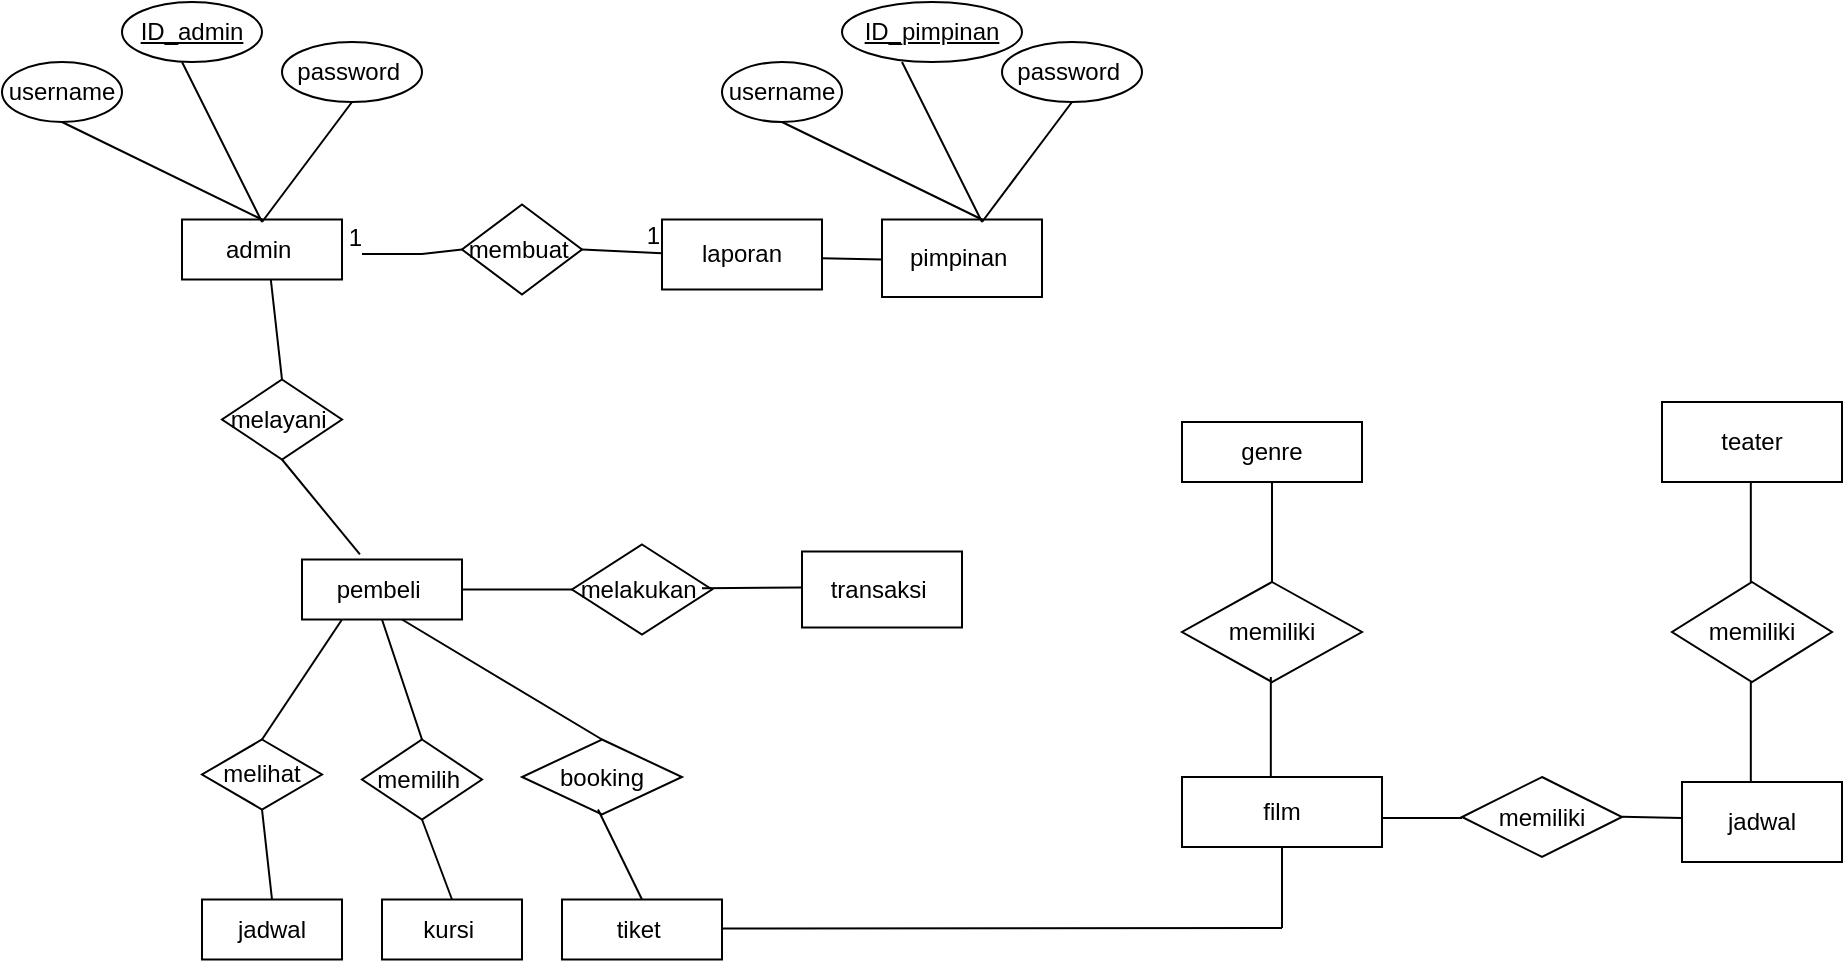 <mxfile version="13.9.9" type="github">
  <diagram id="R2lEEEUBdFMjLlhIrx00" name="Page-1">
    <mxGraphModel dx="1240" dy="643" grid="1" gridSize="10" guides="1" tooltips="1" connect="1" arrows="1" fold="1" page="1" pageScale="1" pageWidth="1100" pageHeight="850" math="0" shadow="0" extFonts="Permanent Marker^https://fonts.googleapis.com/css?family=Permanent+Marker">
      <root>
        <mxCell id="0" />
        <mxCell id="1" parent="0" />
        <mxCell id="bKnxAawVqWIYnzLltWmZ-2" value="admin&amp;nbsp;" style="whiteSpace=wrap;html=1;align=center;" vertex="1" parent="1">
          <mxGeometry x="140" y="128.75" width="80" height="30" as="geometry" />
        </mxCell>
        <mxCell id="bKnxAawVqWIYnzLltWmZ-3" value="membuat&amp;nbsp;" style="shape=rhombus;perimeter=rhombusPerimeter;whiteSpace=wrap;html=1;align=center;" vertex="1" parent="1">
          <mxGeometry x="280" y="121.25" width="60" height="45" as="geometry" />
        </mxCell>
        <mxCell id="bKnxAawVqWIYnzLltWmZ-5" value="laporan" style="whiteSpace=wrap;html=1;align=center;" vertex="1" parent="1">
          <mxGeometry x="380" y="128.75" width="80" height="35" as="geometry" />
        </mxCell>
        <mxCell id="bKnxAawVqWIYnzLltWmZ-7" value="pimpinan&amp;nbsp;" style="whiteSpace=wrap;html=1;align=center;" vertex="1" parent="1">
          <mxGeometry x="490" y="128.75" width="80" height="38.75" as="geometry" />
        </mxCell>
        <mxCell id="bKnxAawVqWIYnzLltWmZ-12" value="" style="endArrow=none;html=1;rounded=0;exitX=0;exitY=0.5;exitDx=0;exitDy=0;" edge="1" parent="1" source="bKnxAawVqWIYnzLltWmZ-3">
          <mxGeometry relative="1" as="geometry">
            <mxPoint x="275" y="145.75" as="sourcePoint" />
            <mxPoint x="230" y="146" as="targetPoint" />
            <Array as="points">
              <mxPoint x="260" y="146" />
            </Array>
          </mxGeometry>
        </mxCell>
        <mxCell id="bKnxAawVqWIYnzLltWmZ-13" value="1" style="resizable=0;html=1;align=right;verticalAlign=bottom;" connectable="0" vertex="1" parent="bKnxAawVqWIYnzLltWmZ-12">
          <mxGeometry x="1" relative="1" as="geometry" />
        </mxCell>
        <mxCell id="bKnxAawVqWIYnzLltWmZ-39" value="" style="endArrow=none;html=1;rounded=0;exitX=1;exitY=0.5;exitDx=0;exitDy=0;" edge="1" parent="1" source="bKnxAawVqWIYnzLltWmZ-3">
          <mxGeometry relative="1" as="geometry">
            <mxPoint x="350" y="145.75" as="sourcePoint" />
            <mxPoint x="380" y="145.66" as="targetPoint" />
          </mxGeometry>
        </mxCell>
        <mxCell id="bKnxAawVqWIYnzLltWmZ-40" value="1" style="resizable=0;html=1;align=right;verticalAlign=bottom;" connectable="0" vertex="1" parent="bKnxAawVqWIYnzLltWmZ-39">
          <mxGeometry x="1" relative="1" as="geometry" />
        </mxCell>
        <mxCell id="bKnxAawVqWIYnzLltWmZ-41" value="" style="endArrow=none;html=1;rounded=0;entryX=0;entryY=0.5;entryDx=0;entryDy=0;" edge="1" parent="1">
          <mxGeometry relative="1" as="geometry">
            <mxPoint x="460" y="148.16" as="sourcePoint" />
            <mxPoint x="490.0" y="148.75" as="targetPoint" />
          </mxGeometry>
        </mxCell>
        <mxCell id="bKnxAawVqWIYnzLltWmZ-44" value="melayani&amp;nbsp;" style="shape=rhombus;perimeter=rhombusPerimeter;whiteSpace=wrap;html=1;align=center;" vertex="1" parent="1">
          <mxGeometry x="160" y="208.75" width="60" height="40" as="geometry" />
        </mxCell>
        <mxCell id="bKnxAawVqWIYnzLltWmZ-45" value="pembeli&amp;nbsp;" style="whiteSpace=wrap;html=1;align=center;" vertex="1" parent="1">
          <mxGeometry x="200" y="298.75" width="80" height="30" as="geometry" />
        </mxCell>
        <mxCell id="bKnxAawVqWIYnzLltWmZ-46" value="melakukan&amp;nbsp;" style="shape=rhombus;perimeter=rhombusPerimeter;whiteSpace=wrap;html=1;align=center;" vertex="1" parent="1">
          <mxGeometry x="335" y="291.25" width="70" height="45" as="geometry" />
        </mxCell>
        <mxCell id="bKnxAawVqWIYnzLltWmZ-47" value="transaksi&amp;nbsp;" style="whiteSpace=wrap;html=1;align=center;" vertex="1" parent="1">
          <mxGeometry x="450" y="294.75" width="80" height="38" as="geometry" />
        </mxCell>
        <mxCell id="bKnxAawVqWIYnzLltWmZ-48" value="melihat" style="shape=rhombus;perimeter=rhombusPerimeter;whiteSpace=wrap;html=1;align=center;" vertex="1" parent="1">
          <mxGeometry x="150" y="388.75" width="60" height="35" as="geometry" />
        </mxCell>
        <mxCell id="bKnxAawVqWIYnzLltWmZ-49" value="memilih&amp;nbsp;" style="shape=rhombus;perimeter=rhombusPerimeter;whiteSpace=wrap;html=1;align=center;" vertex="1" parent="1">
          <mxGeometry x="230" y="388.75" width="60" height="40" as="geometry" />
        </mxCell>
        <mxCell id="bKnxAawVqWIYnzLltWmZ-50" value="booking" style="shape=rhombus;perimeter=rhombusPerimeter;whiteSpace=wrap;html=1;align=center;" vertex="1" parent="1">
          <mxGeometry x="310" y="388.75" width="80" height="37.5" as="geometry" />
        </mxCell>
        <mxCell id="bKnxAawVqWIYnzLltWmZ-52" value="jadwal" style="whiteSpace=wrap;html=1;align=center;" vertex="1" parent="1">
          <mxGeometry x="150" y="468.75" width="70" height="30" as="geometry" />
        </mxCell>
        <mxCell id="bKnxAawVqWIYnzLltWmZ-53" value="kursi&amp;nbsp;" style="whiteSpace=wrap;html=1;align=center;" vertex="1" parent="1">
          <mxGeometry x="240" y="468.75" width="70" height="30" as="geometry" />
        </mxCell>
        <mxCell id="bKnxAawVqWIYnzLltWmZ-54" value="tiket&amp;nbsp;" style="whiteSpace=wrap;html=1;align=center;" vertex="1" parent="1">
          <mxGeometry x="330" y="468.75" width="80" height="30" as="geometry" />
        </mxCell>
        <mxCell id="bKnxAawVqWIYnzLltWmZ-55" value="genre" style="whiteSpace=wrap;html=1;align=center;" vertex="1" parent="1">
          <mxGeometry x="640" y="230" width="90" height="30" as="geometry" />
        </mxCell>
        <mxCell id="bKnxAawVqWIYnzLltWmZ-56" value="teater" style="whiteSpace=wrap;html=1;align=center;" vertex="1" parent="1">
          <mxGeometry x="880" y="220" width="90" height="40" as="geometry" />
        </mxCell>
        <mxCell id="bKnxAawVqWIYnzLltWmZ-57" value="memiliki" style="shape=rhombus;perimeter=rhombusPerimeter;whiteSpace=wrap;html=1;align=center;" vertex="1" parent="1">
          <mxGeometry x="640" y="310" width="90" height="50" as="geometry" />
        </mxCell>
        <mxCell id="bKnxAawVqWIYnzLltWmZ-58" value="memiliki" style="shape=rhombus;perimeter=rhombusPerimeter;whiteSpace=wrap;html=1;align=center;" vertex="1" parent="1">
          <mxGeometry x="885" y="310" width="80" height="50" as="geometry" />
        </mxCell>
        <mxCell id="bKnxAawVqWIYnzLltWmZ-59" value="film" style="whiteSpace=wrap;html=1;align=center;" vertex="1" parent="1">
          <mxGeometry x="640" y="407.5" width="100" height="35" as="geometry" />
        </mxCell>
        <mxCell id="bKnxAawVqWIYnzLltWmZ-60" value="memiliki" style="shape=rhombus;perimeter=rhombusPerimeter;whiteSpace=wrap;html=1;align=center;" vertex="1" parent="1">
          <mxGeometry x="780" y="407.5" width="80" height="40" as="geometry" />
        </mxCell>
        <mxCell id="bKnxAawVqWIYnzLltWmZ-61" value="jadwal" style="whiteSpace=wrap;html=1;align=center;" vertex="1" parent="1">
          <mxGeometry x="890" y="410" width="80" height="40" as="geometry" />
        </mxCell>
        <mxCell id="bKnxAawVqWIYnzLltWmZ-63" value="" style="endArrow=none;html=1;rounded=0;entryX=0.5;entryY=0;entryDx=0;entryDy=0;" edge="1" parent="1" target="bKnxAawVqWIYnzLltWmZ-44">
          <mxGeometry relative="1" as="geometry">
            <mxPoint x="184.41" y="158.75" as="sourcePoint" />
            <mxPoint x="184.41" y="198.75" as="targetPoint" />
          </mxGeometry>
        </mxCell>
        <mxCell id="bKnxAawVqWIYnzLltWmZ-64" value="" style="endArrow=none;html=1;rounded=0;entryX=0.362;entryY=-0.084;entryDx=0;entryDy=0;entryPerimeter=0;" edge="1" parent="1" target="bKnxAawVqWIYnzLltWmZ-45">
          <mxGeometry relative="1" as="geometry">
            <mxPoint x="190" y="248.75" as="sourcePoint" />
            <mxPoint x="350" y="248.75" as="targetPoint" />
          </mxGeometry>
        </mxCell>
        <mxCell id="bKnxAawVqWIYnzLltWmZ-67" value="" style="endArrow=none;html=1;rounded=0;entryX=0;entryY=0.5;entryDx=0;entryDy=0;" edge="1" parent="1" source="bKnxAawVqWIYnzLltWmZ-45" target="bKnxAawVqWIYnzLltWmZ-46">
          <mxGeometry relative="1" as="geometry">
            <mxPoint x="280" y="313.75" as="sourcePoint" />
            <mxPoint x="440" y="313.75" as="targetPoint" />
          </mxGeometry>
        </mxCell>
        <mxCell id="bKnxAawVqWIYnzLltWmZ-68" value="" style="endArrow=none;html=1;rounded=0;" edge="1" parent="1">
          <mxGeometry relative="1" as="geometry">
            <mxPoint x="400" y="313.16" as="sourcePoint" />
            <mxPoint x="450" y="312.75" as="targetPoint" />
          </mxGeometry>
        </mxCell>
        <mxCell id="bKnxAawVqWIYnzLltWmZ-69" value="" style="endArrow=none;html=1;rounded=0;entryX=0.5;entryY=0;entryDx=0;entryDy=0;" edge="1" parent="1" target="bKnxAawVqWIYnzLltWmZ-48">
          <mxGeometry relative="1" as="geometry">
            <mxPoint x="220" y="328.75" as="sourcePoint" />
            <mxPoint x="380" y="328.75" as="targetPoint" />
            <Array as="points" />
          </mxGeometry>
        </mxCell>
        <mxCell id="bKnxAawVqWIYnzLltWmZ-70" value="" style="endArrow=none;html=1;rounded=0;exitX=0.5;exitY=1;exitDx=0;exitDy=0;entryX=0.5;entryY=0;entryDx=0;entryDy=0;" edge="1" parent="1" source="bKnxAawVqWIYnzLltWmZ-45" target="bKnxAawVqWIYnzLltWmZ-49">
          <mxGeometry relative="1" as="geometry">
            <mxPoint x="240" y="348.75" as="sourcePoint" />
            <mxPoint x="400" y="348.75" as="targetPoint" />
          </mxGeometry>
        </mxCell>
        <mxCell id="bKnxAawVqWIYnzLltWmZ-71" value="" style="endArrow=none;html=1;rounded=0;entryX=0.5;entryY=0;entryDx=0;entryDy=0;" edge="1" parent="1" target="bKnxAawVqWIYnzLltWmZ-50">
          <mxGeometry relative="1" as="geometry">
            <mxPoint x="250" y="328.75" as="sourcePoint" />
            <mxPoint x="410" y="328.75" as="targetPoint" />
          </mxGeometry>
        </mxCell>
        <mxCell id="bKnxAawVqWIYnzLltWmZ-72" value="" style="endArrow=none;html=1;rounded=0;entryX=0.5;entryY=0;entryDx=0;entryDy=0;" edge="1" parent="1" target="bKnxAawVqWIYnzLltWmZ-52">
          <mxGeometry relative="1" as="geometry">
            <mxPoint x="180" y="423.75" as="sourcePoint" />
            <mxPoint x="340" y="423.75" as="targetPoint" />
          </mxGeometry>
        </mxCell>
        <mxCell id="bKnxAawVqWIYnzLltWmZ-73" value="" style="endArrow=none;html=1;rounded=0;entryX=0.5;entryY=0;entryDx=0;entryDy=0;" edge="1" parent="1" target="bKnxAawVqWIYnzLltWmZ-53">
          <mxGeometry relative="1" as="geometry">
            <mxPoint x="260" y="428.75" as="sourcePoint" />
            <mxPoint x="420" y="428.75" as="targetPoint" />
          </mxGeometry>
        </mxCell>
        <mxCell id="bKnxAawVqWIYnzLltWmZ-78" value="" style="endArrow=none;html=1;rounded=0;entryX=0.5;entryY=0;entryDx=0;entryDy=0;" edge="1" parent="1" target="bKnxAawVqWIYnzLltWmZ-54">
          <mxGeometry relative="1" as="geometry">
            <mxPoint x="348" y="423.75" as="sourcePoint" />
            <mxPoint x="368" y="458.75" as="targetPoint" />
          </mxGeometry>
        </mxCell>
        <mxCell id="bKnxAawVqWIYnzLltWmZ-79" value="" style="endArrow=none;html=1;rounded=0;entryX=0.5;entryY=0;entryDx=0;entryDy=0;exitX=0.5;exitY=1;exitDx=0;exitDy=0;" edge="1" parent="1" source="bKnxAawVqWIYnzLltWmZ-55" target="bKnxAawVqWIYnzLltWmZ-57">
          <mxGeometry relative="1" as="geometry">
            <mxPoint x="640" y="260" as="sourcePoint" />
            <mxPoint x="680" y="300" as="targetPoint" />
          </mxGeometry>
        </mxCell>
        <mxCell id="bKnxAawVqWIYnzLltWmZ-80" value="" style="endArrow=none;html=1;rounded=0;entryX=0.5;entryY=0;entryDx=0;entryDy=0;exitX=0.5;exitY=1;exitDx=0;exitDy=0;" edge="1" parent="1">
          <mxGeometry relative="1" as="geometry">
            <mxPoint x="684.41" y="357.5" as="sourcePoint" />
            <mxPoint x="684.41" y="407.5" as="targetPoint" />
          </mxGeometry>
        </mxCell>
        <mxCell id="bKnxAawVqWIYnzLltWmZ-81" value="" style="endArrow=none;html=1;rounded=0;" edge="1" parent="1">
          <mxGeometry relative="1" as="geometry">
            <mxPoint x="740" y="428" as="sourcePoint" />
            <mxPoint x="780" y="428" as="targetPoint" />
          </mxGeometry>
        </mxCell>
        <mxCell id="bKnxAawVqWIYnzLltWmZ-82" value="" style="endArrow=none;html=1;rounded=0;entryX=0;entryY=0.5;entryDx=0;entryDy=0;" edge="1" parent="1">
          <mxGeometry relative="1" as="geometry">
            <mxPoint x="860" y="427.41" as="sourcePoint" />
            <mxPoint x="890" y="428" as="targetPoint" />
          </mxGeometry>
        </mxCell>
        <mxCell id="bKnxAawVqWIYnzLltWmZ-83" value="" style="endArrow=none;html=1;rounded=0;entryX=0.5;entryY=0;entryDx=0;entryDy=0;exitX=0.5;exitY=1;exitDx=0;exitDy=0;" edge="1" parent="1">
          <mxGeometry relative="1" as="geometry">
            <mxPoint x="924.41" y="260" as="sourcePoint" />
            <mxPoint x="924.41" y="310" as="targetPoint" />
          </mxGeometry>
        </mxCell>
        <mxCell id="bKnxAawVqWIYnzLltWmZ-84" value="" style="endArrow=none;html=1;rounded=0;entryX=0.5;entryY=0;entryDx=0;entryDy=0;exitX=0.5;exitY=1;exitDx=0;exitDy=0;" edge="1" parent="1">
          <mxGeometry relative="1" as="geometry">
            <mxPoint x="924.41" y="360" as="sourcePoint" />
            <mxPoint x="924.41" y="410" as="targetPoint" />
          </mxGeometry>
        </mxCell>
        <mxCell id="bKnxAawVqWIYnzLltWmZ-89" value="" style="endArrow=none;html=1;rounded=0;" edge="1" parent="1">
          <mxGeometry relative="1" as="geometry">
            <mxPoint x="410" y="483.25" as="sourcePoint" />
            <mxPoint x="690" y="483" as="targetPoint" />
          </mxGeometry>
        </mxCell>
        <mxCell id="bKnxAawVqWIYnzLltWmZ-90" value="" style="endArrow=none;html=1;rounded=0;" edge="1" parent="1">
          <mxGeometry relative="1" as="geometry">
            <mxPoint x="690" y="483" as="sourcePoint" />
            <mxPoint x="690" y="443" as="targetPoint" />
          </mxGeometry>
        </mxCell>
        <mxCell id="bKnxAawVqWIYnzLltWmZ-91" value="ID_admin" style="ellipse;whiteSpace=wrap;html=1;align=center;fontStyle=4;" vertex="1" parent="1">
          <mxGeometry x="110" y="20" width="70" height="30" as="geometry" />
        </mxCell>
        <mxCell id="bKnxAawVqWIYnzLltWmZ-92" value="username" style="ellipse;whiteSpace=wrap;html=1;align=center;" vertex="1" parent="1">
          <mxGeometry x="50" y="50" width="60" height="30" as="geometry" />
        </mxCell>
        <mxCell id="bKnxAawVqWIYnzLltWmZ-93" value="password&amp;nbsp;" style="ellipse;whiteSpace=wrap;html=1;align=center;" vertex="1" parent="1">
          <mxGeometry x="190" y="40" width="70" height="30" as="geometry" />
        </mxCell>
        <mxCell id="bKnxAawVqWIYnzLltWmZ-94" value="" style="endArrow=none;html=1;rounded=0;" edge="1" parent="1">
          <mxGeometry relative="1" as="geometry">
            <mxPoint x="140" y="50" as="sourcePoint" />
            <mxPoint x="180" y="130" as="targetPoint" />
          </mxGeometry>
        </mxCell>
        <mxCell id="bKnxAawVqWIYnzLltWmZ-95" value="" style="endArrow=none;html=1;rounded=0;exitX=0.5;exitY=1;exitDx=0;exitDy=0;entryX=0.5;entryY=0;entryDx=0;entryDy=0;" edge="1" parent="1" source="bKnxAawVqWIYnzLltWmZ-92" target="bKnxAawVqWIYnzLltWmZ-2">
          <mxGeometry relative="1" as="geometry">
            <mxPoint x="70" y="90" as="sourcePoint" />
            <mxPoint x="160" y="120" as="targetPoint" />
          </mxGeometry>
        </mxCell>
        <mxCell id="bKnxAawVqWIYnzLltWmZ-97" value="" style="endArrow=none;html=1;rounded=0;entryX=0.5;entryY=1;entryDx=0;entryDy=0;" edge="1" parent="1" target="bKnxAawVqWIYnzLltWmZ-93">
          <mxGeometry relative="1" as="geometry">
            <mxPoint x="180" y="130" as="sourcePoint" />
            <mxPoint x="400" y="100" as="targetPoint" />
          </mxGeometry>
        </mxCell>
        <mxCell id="bKnxAawVqWIYnzLltWmZ-102" value="ID_pimpinan" style="ellipse;whiteSpace=wrap;html=1;align=center;fontStyle=4;" vertex="1" parent="1">
          <mxGeometry x="470" y="20" width="90" height="30" as="geometry" />
        </mxCell>
        <mxCell id="bKnxAawVqWIYnzLltWmZ-103" value="username" style="ellipse;whiteSpace=wrap;html=1;align=center;" vertex="1" parent="1">
          <mxGeometry x="410" y="50" width="60" height="30" as="geometry" />
        </mxCell>
        <mxCell id="bKnxAawVqWIYnzLltWmZ-104" value="password&amp;nbsp;" style="ellipse;whiteSpace=wrap;html=1;align=center;" vertex="1" parent="1">
          <mxGeometry x="550" y="40" width="70" height="30" as="geometry" />
        </mxCell>
        <mxCell id="bKnxAawVqWIYnzLltWmZ-105" value="" style="endArrow=none;html=1;rounded=0;" edge="1" parent="1">
          <mxGeometry relative="1" as="geometry">
            <mxPoint x="500" y="50" as="sourcePoint" />
            <mxPoint x="540" y="130.0" as="targetPoint" />
          </mxGeometry>
        </mxCell>
        <mxCell id="bKnxAawVqWIYnzLltWmZ-106" value="" style="endArrow=none;html=1;rounded=0;exitX=0.5;exitY=1;exitDx=0;exitDy=0;entryX=0.5;entryY=0;entryDx=0;entryDy=0;" edge="1" parent="1" source="bKnxAawVqWIYnzLltWmZ-103">
          <mxGeometry relative="1" as="geometry">
            <mxPoint x="430" y="90" as="sourcePoint" />
            <mxPoint x="540" y="128.75" as="targetPoint" />
          </mxGeometry>
        </mxCell>
        <mxCell id="bKnxAawVqWIYnzLltWmZ-107" value="" style="endArrow=none;html=1;rounded=0;entryX=0.5;entryY=1;entryDx=0;entryDy=0;" edge="1" parent="1" target="bKnxAawVqWIYnzLltWmZ-104">
          <mxGeometry relative="1" as="geometry">
            <mxPoint x="540" y="130.0" as="sourcePoint" />
            <mxPoint x="760" y="100" as="targetPoint" />
          </mxGeometry>
        </mxCell>
      </root>
    </mxGraphModel>
  </diagram>
</mxfile>
